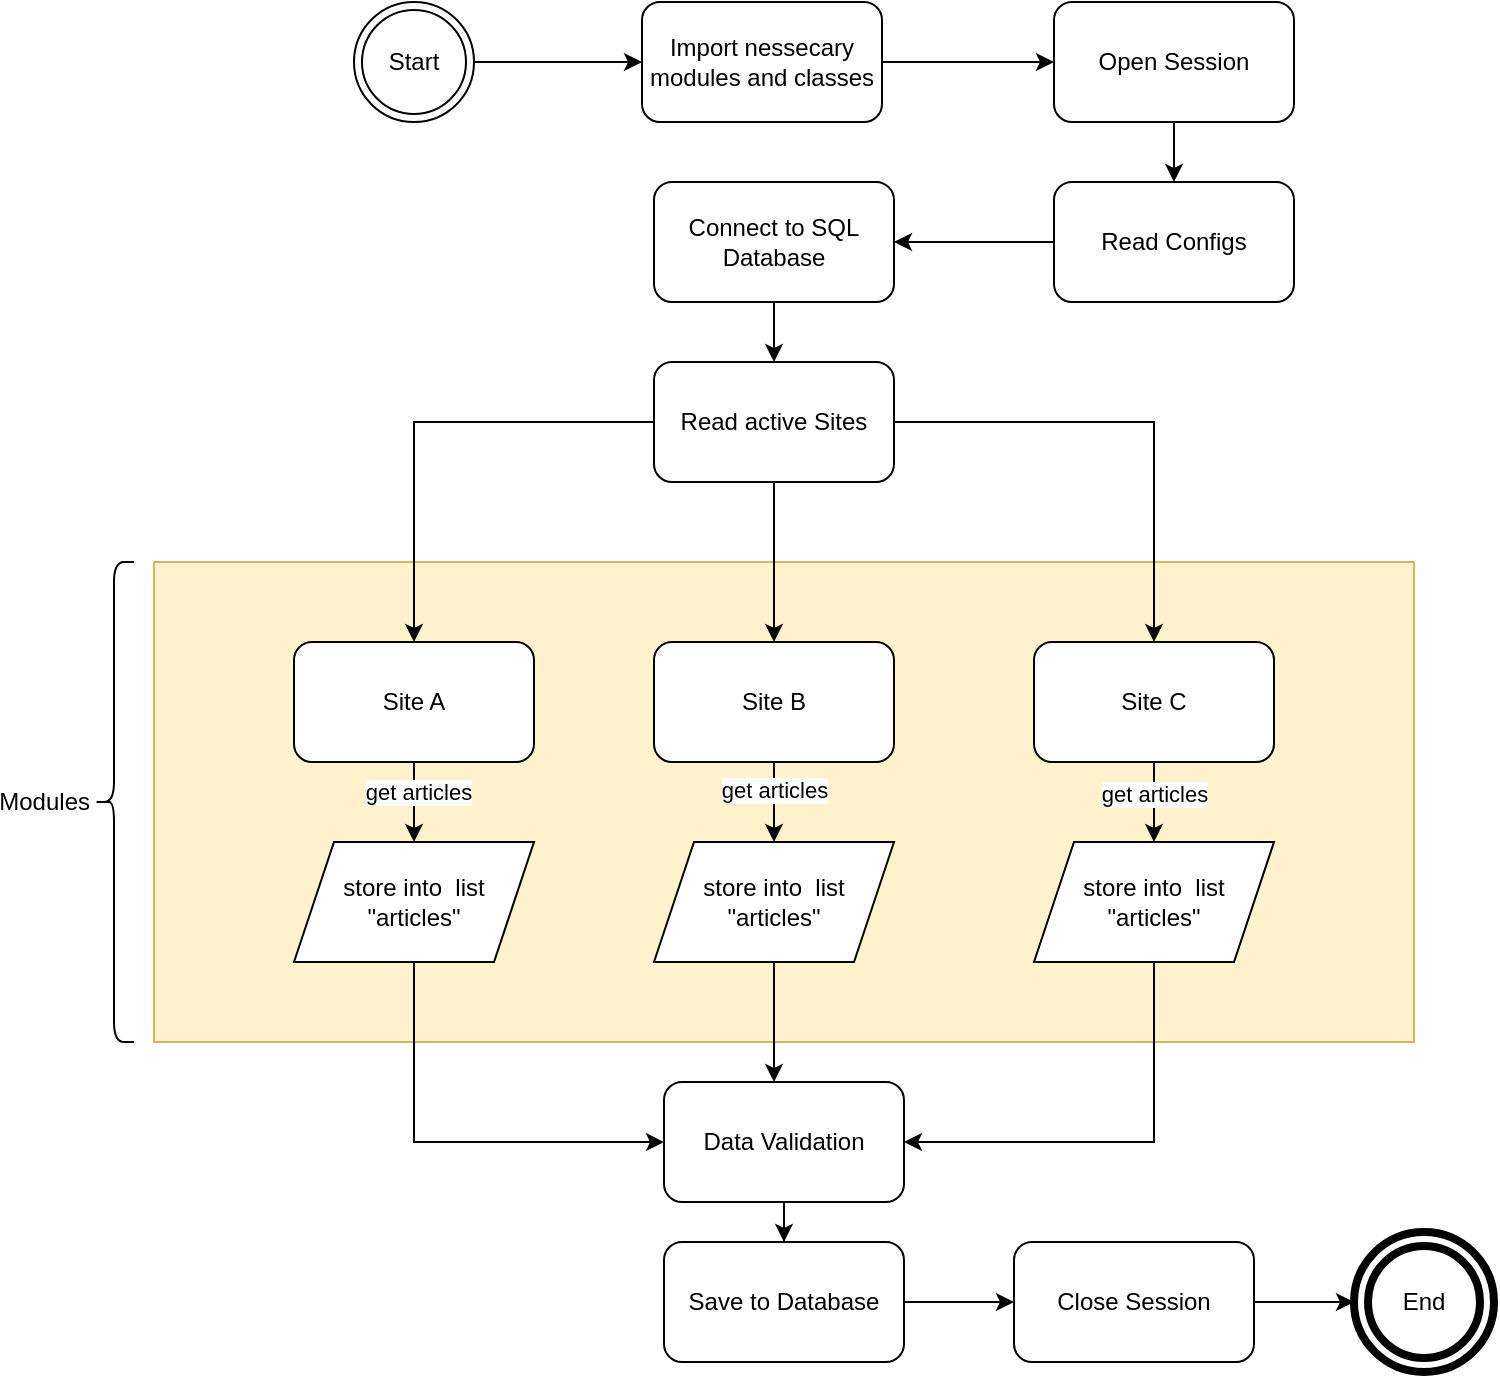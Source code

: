 <mxfile version="21.6.2" type="github">
  <diagram id="C5RBs43oDa-KdzZeNtuy" name="Page-1">
    <mxGraphModel dx="2261" dy="756" grid="1" gridSize="10" guides="1" tooltips="1" connect="1" arrows="1" fold="1" page="1" pageScale="1" pageWidth="827" pageHeight="1169" math="0" shadow="0">
      <root>
        <mxCell id="WIyWlLk6GJQsqaUBKTNV-0" />
        <mxCell id="WIyWlLk6GJQsqaUBKTNV-1" parent="WIyWlLk6GJQsqaUBKTNV-0" />
        <mxCell id="uYc_VSgmQDA0bpDjbVnB-13" value="" style="rounded=0;whiteSpace=wrap;html=1;fillColor=#fff2cc;strokeColor=#d6b656;" parent="WIyWlLk6GJQsqaUBKTNV-1" vertex="1">
          <mxGeometry x="50" y="360" width="630" height="240" as="geometry" />
        </mxCell>
        <mxCell id="uYc_VSgmQDA0bpDjbVnB-27" style="edgeStyle=orthogonalEdgeStyle;rounded=0;orthogonalLoop=1;jettySize=auto;html=1;" parent="WIyWlLk6GJQsqaUBKTNV-1" source="uYc_VSgmQDA0bpDjbVnB-0" target="uYc_VSgmQDA0bpDjbVnB-24" edge="1">
          <mxGeometry relative="1" as="geometry" />
        </mxCell>
        <mxCell id="uYc_VSgmQDA0bpDjbVnB-0" value="Start" style="ellipse;shape=doubleEllipse;html=1;dashed=0;whiteSpace=wrap;aspect=fixed;" parent="WIyWlLk6GJQsqaUBKTNV-1" vertex="1">
          <mxGeometry x="150" y="80" width="60" height="60" as="geometry" />
        </mxCell>
        <mxCell id="uYc_VSgmQDA0bpDjbVnB-49" style="edgeStyle=orthogonalEdgeStyle;rounded=0;orthogonalLoop=1;jettySize=auto;html=1;" parent="WIyWlLk6GJQsqaUBKTNV-1" source="uYc_VSgmQDA0bpDjbVnB-1" target="uYc_VSgmQDA0bpDjbVnB-29" edge="1">
          <mxGeometry relative="1" as="geometry" />
        </mxCell>
        <mxCell id="uYc_VSgmQDA0bpDjbVnB-1" value="Read Configs" style="rounded=1;whiteSpace=wrap;html=1;" parent="WIyWlLk6GJQsqaUBKTNV-1" vertex="1">
          <mxGeometry x="500" y="170" width="120" height="60" as="geometry" />
        </mxCell>
        <mxCell id="uYc_VSgmQDA0bpDjbVnB-7" style="edgeStyle=orthogonalEdgeStyle;rounded=0;orthogonalLoop=1;jettySize=auto;html=1;" parent="WIyWlLk6GJQsqaUBKTNV-1" source="uYc_VSgmQDA0bpDjbVnB-3" target="uYc_VSgmQDA0bpDjbVnB-4" edge="1">
          <mxGeometry relative="1" as="geometry" />
        </mxCell>
        <mxCell id="uYc_VSgmQDA0bpDjbVnB-8" style="edgeStyle=orthogonalEdgeStyle;rounded=0;orthogonalLoop=1;jettySize=auto;html=1;" parent="WIyWlLk6GJQsqaUBKTNV-1" source="uYc_VSgmQDA0bpDjbVnB-3" target="uYc_VSgmQDA0bpDjbVnB-5" edge="1">
          <mxGeometry relative="1" as="geometry" />
        </mxCell>
        <mxCell id="uYc_VSgmQDA0bpDjbVnB-9" style="edgeStyle=orthogonalEdgeStyle;rounded=0;orthogonalLoop=1;jettySize=auto;html=1;" parent="WIyWlLk6GJQsqaUBKTNV-1" source="uYc_VSgmQDA0bpDjbVnB-3" target="uYc_VSgmQDA0bpDjbVnB-6" edge="1">
          <mxGeometry relative="1" as="geometry" />
        </mxCell>
        <mxCell id="uYc_VSgmQDA0bpDjbVnB-3" value="Read active Sites" style="rounded=1;whiteSpace=wrap;html=1;" parent="WIyWlLk6GJQsqaUBKTNV-1" vertex="1">
          <mxGeometry x="300" y="260" width="120" height="60" as="geometry" />
        </mxCell>
        <mxCell id="uYc_VSgmQDA0bpDjbVnB-34" value="" style="edgeStyle=orthogonalEdgeStyle;rounded=0;orthogonalLoop=1;jettySize=auto;html=1;" parent="WIyWlLk6GJQsqaUBKTNV-1" source="uYc_VSgmQDA0bpDjbVnB-4" target="uYc_VSgmQDA0bpDjbVnB-14" edge="1">
          <mxGeometry relative="1" as="geometry" />
        </mxCell>
        <mxCell id="uYc_VSgmQDA0bpDjbVnB-35" value="get articles" style="edgeLabel;html=1;align=center;verticalAlign=middle;resizable=0;points=[];" parent="uYc_VSgmQDA0bpDjbVnB-34" vertex="1" connectable="0">
          <mxGeometry x="-0.25" y="2" relative="1" as="geometry">
            <mxPoint as="offset" />
          </mxGeometry>
        </mxCell>
        <mxCell id="uYc_VSgmQDA0bpDjbVnB-4" value="Site A" style="rounded=1;whiteSpace=wrap;html=1;" parent="WIyWlLk6GJQsqaUBKTNV-1" vertex="1">
          <mxGeometry x="120" y="400" width="120" height="60" as="geometry" />
        </mxCell>
        <mxCell id="uYc_VSgmQDA0bpDjbVnB-36" style="edgeStyle=orthogonalEdgeStyle;rounded=0;orthogonalLoop=1;jettySize=auto;html=1;" parent="WIyWlLk6GJQsqaUBKTNV-1" source="uYc_VSgmQDA0bpDjbVnB-5" target="uYc_VSgmQDA0bpDjbVnB-30" edge="1">
          <mxGeometry relative="1" as="geometry" />
        </mxCell>
        <mxCell id="uYc_VSgmQDA0bpDjbVnB-38" value="get articles" style="edgeLabel;html=1;align=center;verticalAlign=middle;resizable=0;points=[];" parent="uYc_VSgmQDA0bpDjbVnB-36" vertex="1" connectable="0">
          <mxGeometry x="-0.3" relative="1" as="geometry">
            <mxPoint as="offset" />
          </mxGeometry>
        </mxCell>
        <mxCell id="uYc_VSgmQDA0bpDjbVnB-5" value="Site B" style="rounded=1;whiteSpace=wrap;html=1;" parent="WIyWlLk6GJQsqaUBKTNV-1" vertex="1">
          <mxGeometry x="300" y="400" width="120" height="60" as="geometry" />
        </mxCell>
        <mxCell id="uYc_VSgmQDA0bpDjbVnB-37" style="edgeStyle=orthogonalEdgeStyle;rounded=0;orthogonalLoop=1;jettySize=auto;html=1;" parent="WIyWlLk6GJQsqaUBKTNV-1" source="uYc_VSgmQDA0bpDjbVnB-6" target="uYc_VSgmQDA0bpDjbVnB-31" edge="1">
          <mxGeometry relative="1" as="geometry" />
        </mxCell>
        <mxCell id="uYc_VSgmQDA0bpDjbVnB-39" value="get articles" style="edgeLabel;html=1;align=center;verticalAlign=middle;resizable=0;points=[];" parent="uYc_VSgmQDA0bpDjbVnB-37" vertex="1" connectable="0">
          <mxGeometry x="-0.2" relative="1" as="geometry">
            <mxPoint as="offset" />
          </mxGeometry>
        </mxCell>
        <mxCell id="uYc_VSgmQDA0bpDjbVnB-6" value="Site C" style="rounded=1;whiteSpace=wrap;html=1;" parent="WIyWlLk6GJQsqaUBKTNV-1" vertex="1">
          <mxGeometry x="490" y="400" width="120" height="60" as="geometry" />
        </mxCell>
        <mxCell id="uYc_VSgmQDA0bpDjbVnB-40" style="edgeStyle=orthogonalEdgeStyle;rounded=0;orthogonalLoop=1;jettySize=auto;html=1;" parent="WIyWlLk6GJQsqaUBKTNV-1" source="uYc_VSgmQDA0bpDjbVnB-14" target="uYc_VSgmQDA0bpDjbVnB-15" edge="1">
          <mxGeometry relative="1" as="geometry">
            <Array as="points">
              <mxPoint x="180" y="650" />
            </Array>
          </mxGeometry>
        </mxCell>
        <mxCell id="uYc_VSgmQDA0bpDjbVnB-14" value="store into&amp;nbsp; list &quot;articles&quot;" style="shape=parallelogram;perimeter=parallelogramPerimeter;whiteSpace=wrap;html=1;fixedSize=1;" parent="WIyWlLk6GJQsqaUBKTNV-1" vertex="1">
          <mxGeometry x="120" y="500" width="120" height="60" as="geometry" />
        </mxCell>
        <mxCell id="uYc_VSgmQDA0bpDjbVnB-44" style="edgeStyle=orthogonalEdgeStyle;rounded=0;orthogonalLoop=1;jettySize=auto;html=1;" parent="WIyWlLk6GJQsqaUBKTNV-1" source="uYc_VSgmQDA0bpDjbVnB-15" target="uYc_VSgmQDA0bpDjbVnB-16" edge="1">
          <mxGeometry relative="1" as="geometry" />
        </mxCell>
        <mxCell id="uYc_VSgmQDA0bpDjbVnB-15" value="Data Validation" style="rounded=1;whiteSpace=wrap;html=1;" parent="WIyWlLk6GJQsqaUBKTNV-1" vertex="1">
          <mxGeometry x="305" y="620" width="120" height="60" as="geometry" />
        </mxCell>
        <mxCell id="uYc_VSgmQDA0bpDjbVnB-45" style="edgeStyle=orthogonalEdgeStyle;rounded=0;orthogonalLoop=1;jettySize=auto;html=1;" parent="WIyWlLk6GJQsqaUBKTNV-1" source="uYc_VSgmQDA0bpDjbVnB-16" target="uYc_VSgmQDA0bpDjbVnB-18" edge="1">
          <mxGeometry relative="1" as="geometry" />
        </mxCell>
        <mxCell id="uYc_VSgmQDA0bpDjbVnB-16" value="Save to Database" style="rounded=1;whiteSpace=wrap;html=1;" parent="WIyWlLk6GJQsqaUBKTNV-1" vertex="1">
          <mxGeometry x="305" y="700" width="120" height="60" as="geometry" />
        </mxCell>
        <mxCell id="uYc_VSgmQDA0bpDjbVnB-53" style="edgeStyle=orthogonalEdgeStyle;rounded=0;orthogonalLoop=1;jettySize=auto;html=1;" parent="WIyWlLk6GJQsqaUBKTNV-1" source="uYc_VSgmQDA0bpDjbVnB-18" target="uYc_VSgmQDA0bpDjbVnB-52" edge="1">
          <mxGeometry relative="1" as="geometry" />
        </mxCell>
        <mxCell id="uYc_VSgmQDA0bpDjbVnB-18" value="Close Session" style="rounded=1;whiteSpace=wrap;html=1;" parent="WIyWlLk6GJQsqaUBKTNV-1" vertex="1">
          <mxGeometry x="480" y="700" width="120" height="60" as="geometry" />
        </mxCell>
        <mxCell id="uYc_VSgmQDA0bpDjbVnB-48" style="edgeStyle=orthogonalEdgeStyle;rounded=0;orthogonalLoop=1;jettySize=auto;html=1;" parent="WIyWlLk6GJQsqaUBKTNV-1" source="uYc_VSgmQDA0bpDjbVnB-20" target="uYc_VSgmQDA0bpDjbVnB-1" edge="1">
          <mxGeometry relative="1" as="geometry" />
        </mxCell>
        <mxCell id="uYc_VSgmQDA0bpDjbVnB-20" value="Open Session" style="rounded=1;whiteSpace=wrap;html=1;" parent="WIyWlLk6GJQsqaUBKTNV-1" vertex="1">
          <mxGeometry x="500" y="80" width="120" height="60" as="geometry" />
        </mxCell>
        <mxCell id="uYc_VSgmQDA0bpDjbVnB-47" style="edgeStyle=orthogonalEdgeStyle;rounded=0;orthogonalLoop=1;jettySize=auto;html=1;" parent="WIyWlLk6GJQsqaUBKTNV-1" source="uYc_VSgmQDA0bpDjbVnB-24" target="uYc_VSgmQDA0bpDjbVnB-20" edge="1">
          <mxGeometry relative="1" as="geometry" />
        </mxCell>
        <mxCell id="uYc_VSgmQDA0bpDjbVnB-24" value="Import nessecary modules and classes" style="rounded=1;whiteSpace=wrap;html=1;" parent="WIyWlLk6GJQsqaUBKTNV-1" vertex="1">
          <mxGeometry x="294" y="80" width="120" height="60" as="geometry" />
        </mxCell>
        <mxCell id="uYc_VSgmQDA0bpDjbVnB-50" style="edgeStyle=orthogonalEdgeStyle;rounded=0;orthogonalLoop=1;jettySize=auto;html=1;" parent="WIyWlLk6GJQsqaUBKTNV-1" source="uYc_VSgmQDA0bpDjbVnB-29" target="uYc_VSgmQDA0bpDjbVnB-3" edge="1">
          <mxGeometry relative="1" as="geometry" />
        </mxCell>
        <mxCell id="uYc_VSgmQDA0bpDjbVnB-29" value="Connect to SQL Database" style="rounded=1;whiteSpace=wrap;html=1;" parent="WIyWlLk6GJQsqaUBKTNV-1" vertex="1">
          <mxGeometry x="300" y="170" width="120" height="60" as="geometry" />
        </mxCell>
        <mxCell id="uYc_VSgmQDA0bpDjbVnB-41" style="edgeStyle=orthogonalEdgeStyle;rounded=0;orthogonalLoop=1;jettySize=auto;html=1;" parent="WIyWlLk6GJQsqaUBKTNV-1" source="uYc_VSgmQDA0bpDjbVnB-30" target="uYc_VSgmQDA0bpDjbVnB-15" edge="1">
          <mxGeometry relative="1" as="geometry">
            <Array as="points">
              <mxPoint x="360" y="620" />
              <mxPoint x="360" y="620" />
            </Array>
          </mxGeometry>
        </mxCell>
        <mxCell id="uYc_VSgmQDA0bpDjbVnB-30" value="store into&amp;nbsp; list &quot;articles&quot;" style="shape=parallelogram;perimeter=parallelogramPerimeter;whiteSpace=wrap;html=1;fixedSize=1;" parent="WIyWlLk6GJQsqaUBKTNV-1" vertex="1">
          <mxGeometry x="300" y="500" width="120" height="60" as="geometry" />
        </mxCell>
        <mxCell id="uYc_VSgmQDA0bpDjbVnB-43" style="edgeStyle=orthogonalEdgeStyle;rounded=0;orthogonalLoop=1;jettySize=auto;html=1;entryX=1;entryY=0.5;entryDx=0;entryDy=0;" parent="WIyWlLk6GJQsqaUBKTNV-1" source="uYc_VSgmQDA0bpDjbVnB-31" target="uYc_VSgmQDA0bpDjbVnB-15" edge="1">
          <mxGeometry relative="1" as="geometry">
            <Array as="points">
              <mxPoint x="550" y="650" />
            </Array>
          </mxGeometry>
        </mxCell>
        <mxCell id="uYc_VSgmQDA0bpDjbVnB-31" value="store into&amp;nbsp; list &quot;articles&quot;" style="shape=parallelogram;perimeter=parallelogramPerimeter;whiteSpace=wrap;html=1;fixedSize=1;" parent="WIyWlLk6GJQsqaUBKTNV-1" vertex="1">
          <mxGeometry x="490" y="500" width="120" height="60" as="geometry" />
        </mxCell>
        <mxCell id="uYc_VSgmQDA0bpDjbVnB-32" value="Modules" style="shape=curlyBracket;whiteSpace=wrap;html=1;rounded=1;labelPosition=left;verticalLabelPosition=middle;align=right;verticalAlign=middle;" parent="WIyWlLk6GJQsqaUBKTNV-1" vertex="1">
          <mxGeometry x="20" y="360" width="20" height="240" as="geometry" />
        </mxCell>
        <mxCell id="uYc_VSgmQDA0bpDjbVnB-52" value="End" style="ellipse;shape=doubleEllipse;whiteSpace=wrap;html=1;aspect=fixed;strokeWidth=4;" parent="WIyWlLk6GJQsqaUBKTNV-1" vertex="1">
          <mxGeometry x="650" y="695" width="70" height="70" as="geometry" />
        </mxCell>
      </root>
    </mxGraphModel>
  </diagram>
</mxfile>
